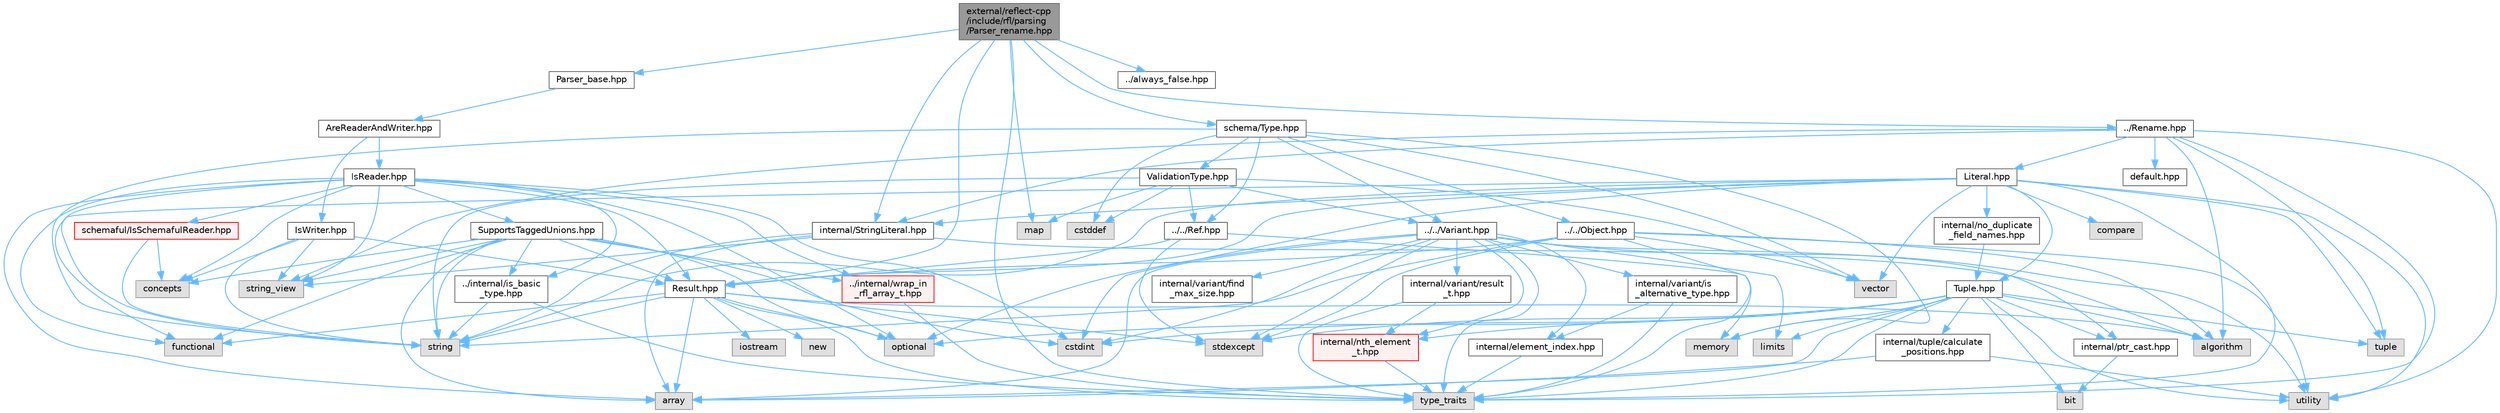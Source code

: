 digraph "external/reflect-cpp/include/rfl/parsing/Parser_rename.hpp"
{
 // LATEX_PDF_SIZE
  bgcolor="transparent";
  edge [fontname=Helvetica,fontsize=10,labelfontname=Helvetica,labelfontsize=10];
  node [fontname=Helvetica,fontsize=10,shape=box,height=0.2,width=0.4];
  Node1 [id="Node000001",label="external/reflect-cpp\l/include/rfl/parsing\l/Parser_rename.hpp",height=0.2,width=0.4,color="gray40", fillcolor="grey60", style="filled", fontcolor="black",tooltip=" "];
  Node1 -> Node2 [id="edge1_Node000001_Node000002",color="steelblue1",style="solid",tooltip=" "];
  Node2 [id="Node000002",label="map",height=0.2,width=0.4,color="grey60", fillcolor="#E0E0E0", style="filled",tooltip=" "];
  Node1 -> Node3 [id="edge2_Node000001_Node000003",color="steelblue1",style="solid",tooltip=" "];
  Node3 [id="Node000003",label="type_traits",height=0.2,width=0.4,color="grey60", fillcolor="#E0E0E0", style="filled",tooltip=" "];
  Node1 -> Node4 [id="edge3_Node000001_Node000004",color="steelblue1",style="solid",tooltip=" "];
  Node4 [id="Node000004",label="../Rename.hpp",height=0.2,width=0.4,color="grey40", fillcolor="white", style="filled",URL="$_rename_8hpp.html",tooltip=" "];
  Node4 -> Node5 [id="edge4_Node000004_Node000005",color="steelblue1",style="solid",tooltip=" "];
  Node5 [id="Node000005",label="algorithm",height=0.2,width=0.4,color="grey60", fillcolor="#E0E0E0", style="filled",tooltip=" "];
  Node4 -> Node6 [id="edge5_Node000004_Node000006",color="steelblue1",style="solid",tooltip=" "];
  Node6 [id="Node000006",label="string_view",height=0.2,width=0.4,color="grey60", fillcolor="#E0E0E0", style="filled",tooltip=" "];
  Node4 -> Node7 [id="edge6_Node000004_Node000007",color="steelblue1",style="solid",tooltip=" "];
  Node7 [id="Node000007",label="tuple",height=0.2,width=0.4,color="grey60", fillcolor="#E0E0E0", style="filled",tooltip=" "];
  Node4 -> Node3 [id="edge7_Node000004_Node000003",color="steelblue1",style="solid",tooltip=" "];
  Node4 -> Node8 [id="edge8_Node000004_Node000008",color="steelblue1",style="solid",tooltip=" "];
  Node8 [id="Node000008",label="utility",height=0.2,width=0.4,color="grey60", fillcolor="#E0E0E0", style="filled",tooltip=" "];
  Node4 -> Node9 [id="edge9_Node000004_Node000009",color="steelblue1",style="solid",tooltip=" "];
  Node9 [id="Node000009",label="Literal.hpp",height=0.2,width=0.4,color="grey40", fillcolor="white", style="filled",URL="$_literal_8hpp.html",tooltip=" "];
  Node9 -> Node10 [id="edge10_Node000009_Node000010",color="steelblue1",style="solid",tooltip=" "];
  Node10 [id="Node000010",label="compare",height=0.2,width=0.4,color="grey60", fillcolor="#E0E0E0", style="filled",tooltip=" "];
  Node9 -> Node11 [id="edge11_Node000009_Node000011",color="steelblue1",style="solid",tooltip=" "];
  Node11 [id="Node000011",label="cstdint",height=0.2,width=0.4,color="grey60", fillcolor="#E0E0E0", style="filled",tooltip=" "];
  Node9 -> Node12 [id="edge12_Node000009_Node000012",color="steelblue1",style="solid",tooltip=" "];
  Node12 [id="Node000012",label="functional",height=0.2,width=0.4,color="grey60", fillcolor="#E0E0E0", style="filled",tooltip=" "];
  Node9 -> Node13 [id="edge13_Node000009_Node000013",color="steelblue1",style="solid",tooltip=" "];
  Node13 [id="Node000013",label="string",height=0.2,width=0.4,color="grey60", fillcolor="#E0E0E0", style="filled",tooltip=" "];
  Node9 -> Node7 [id="edge14_Node000009_Node000007",color="steelblue1",style="solid",tooltip=" "];
  Node9 -> Node3 [id="edge15_Node000009_Node000003",color="steelblue1",style="solid",tooltip=" "];
  Node9 -> Node8 [id="edge16_Node000009_Node000008",color="steelblue1",style="solid",tooltip=" "];
  Node9 -> Node14 [id="edge17_Node000009_Node000014",color="steelblue1",style="solid",tooltip=" "];
  Node14 [id="Node000014",label="vector",height=0.2,width=0.4,color="grey60", fillcolor="#E0E0E0", style="filled",tooltip=" "];
  Node9 -> Node15 [id="edge18_Node000009_Node000015",color="steelblue1",style="solid",tooltip=" "];
  Node15 [id="Node000015",label="Result.hpp",height=0.2,width=0.4,color="grey40", fillcolor="white", style="filled",URL="$_result_8hpp.html",tooltip=" "];
  Node15 -> Node5 [id="edge19_Node000015_Node000005",color="steelblue1",style="solid",tooltip=" "];
  Node15 -> Node16 [id="edge20_Node000015_Node000016",color="steelblue1",style="solid",tooltip=" "];
  Node16 [id="Node000016",label="array",height=0.2,width=0.4,color="grey60", fillcolor="#E0E0E0", style="filled",tooltip=" "];
  Node15 -> Node12 [id="edge21_Node000015_Node000012",color="steelblue1",style="solid",tooltip=" "];
  Node15 -> Node17 [id="edge22_Node000015_Node000017",color="steelblue1",style="solid",tooltip=" "];
  Node17 [id="Node000017",label="iostream",height=0.2,width=0.4,color="grey60", fillcolor="#E0E0E0", style="filled",tooltip=" "];
  Node15 -> Node18 [id="edge23_Node000015_Node000018",color="steelblue1",style="solid",tooltip=" "];
  Node18 [id="Node000018",label="new",height=0.2,width=0.4,color="grey60", fillcolor="#E0E0E0", style="filled",tooltip=" "];
  Node15 -> Node19 [id="edge24_Node000015_Node000019",color="steelblue1",style="solid",tooltip=" "];
  Node19 [id="Node000019",label="optional",height=0.2,width=0.4,color="grey60", fillcolor="#E0E0E0", style="filled",tooltip=" "];
  Node15 -> Node20 [id="edge25_Node000015_Node000020",color="steelblue1",style="solid",tooltip=" "];
  Node20 [id="Node000020",label="stdexcept",height=0.2,width=0.4,color="grey60", fillcolor="#E0E0E0", style="filled",tooltip=" "];
  Node15 -> Node13 [id="edge26_Node000015_Node000013",color="steelblue1",style="solid",tooltip=" "];
  Node15 -> Node3 [id="edge27_Node000015_Node000003",color="steelblue1",style="solid",tooltip=" "];
  Node9 -> Node21 [id="edge28_Node000009_Node000021",color="steelblue1",style="solid",tooltip=" "];
  Node21 [id="Node000021",label="Tuple.hpp",height=0.2,width=0.4,color="grey40", fillcolor="white", style="filled",URL="$_tuple_8hpp.html",tooltip=" "];
  Node21 -> Node5 [id="edge29_Node000021_Node000005",color="steelblue1",style="solid",tooltip=" "];
  Node21 -> Node16 [id="edge30_Node000021_Node000016",color="steelblue1",style="solid",tooltip=" "];
  Node21 -> Node22 [id="edge31_Node000021_Node000022",color="steelblue1",style="solid",tooltip=" "];
  Node22 [id="Node000022",label="bit",height=0.2,width=0.4,color="grey60", fillcolor="#E0E0E0", style="filled",tooltip=" "];
  Node21 -> Node11 [id="edge32_Node000021_Node000011",color="steelblue1",style="solid",tooltip=" "];
  Node21 -> Node23 [id="edge33_Node000021_Node000023",color="steelblue1",style="solid",tooltip=" "];
  Node23 [id="Node000023",label="limits",height=0.2,width=0.4,color="grey60", fillcolor="#E0E0E0", style="filled",tooltip=" "];
  Node21 -> Node24 [id="edge34_Node000021_Node000024",color="steelblue1",style="solid",tooltip=" "];
  Node24 [id="Node000024",label="memory",height=0.2,width=0.4,color="grey60", fillcolor="#E0E0E0", style="filled",tooltip=" "];
  Node21 -> Node19 [id="edge35_Node000021_Node000019",color="steelblue1",style="solid",tooltip=" "];
  Node21 -> Node20 [id="edge36_Node000021_Node000020",color="steelblue1",style="solid",tooltip=" "];
  Node21 -> Node7 [id="edge37_Node000021_Node000007",color="steelblue1",style="solid",tooltip=" "];
  Node21 -> Node3 [id="edge38_Node000021_Node000003",color="steelblue1",style="solid",tooltip=" "];
  Node21 -> Node8 [id="edge39_Node000021_Node000008",color="steelblue1",style="solid",tooltip=" "];
  Node21 -> Node25 [id="edge40_Node000021_Node000025",color="steelblue1",style="solid",tooltip=" "];
  Node25 [id="Node000025",label="internal/nth_element\l_t.hpp",height=0.2,width=0.4,color="red", fillcolor="#FFF0F0", style="filled",URL="$nth__element__t_8hpp.html",tooltip=" "];
  Node25 -> Node3 [id="edge41_Node000025_Node000003",color="steelblue1",style="solid",tooltip=" "];
  Node21 -> Node27 [id="edge42_Node000021_Node000027",color="steelblue1",style="solid",tooltip=" "];
  Node27 [id="Node000027",label="internal/ptr_cast.hpp",height=0.2,width=0.4,color="grey40", fillcolor="white", style="filled",URL="$ptr__cast_8hpp.html",tooltip=" "];
  Node27 -> Node22 [id="edge43_Node000027_Node000022",color="steelblue1",style="solid",tooltip=" "];
  Node21 -> Node28 [id="edge44_Node000021_Node000028",color="steelblue1",style="solid",tooltip=" "];
  Node28 [id="Node000028",label="internal/tuple/calculate\l_positions.hpp",height=0.2,width=0.4,color="grey40", fillcolor="white", style="filled",URL="$calculate__positions_8hpp.html",tooltip=" "];
  Node28 -> Node16 [id="edge45_Node000028_Node000016",color="steelblue1",style="solid",tooltip=" "];
  Node28 -> Node8 [id="edge46_Node000028_Node000008",color="steelblue1",style="solid",tooltip=" "];
  Node9 -> Node29 [id="edge47_Node000009_Node000029",color="steelblue1",style="solid",tooltip=" "];
  Node29 [id="Node000029",label="internal/StringLiteral.hpp",height=0.2,width=0.4,color="grey40", fillcolor="white", style="filled",URL="$_string_literal_8hpp.html",tooltip=" "];
  Node29 -> Node5 [id="edge48_Node000029_Node000005",color="steelblue1",style="solid",tooltip=" "];
  Node29 -> Node16 [id="edge49_Node000029_Node000016",color="steelblue1",style="solid",tooltip=" "];
  Node29 -> Node13 [id="edge50_Node000029_Node000013",color="steelblue1",style="solid",tooltip=" "];
  Node29 -> Node6 [id="edge51_Node000029_Node000006",color="steelblue1",style="solid",tooltip=" "];
  Node9 -> Node30 [id="edge52_Node000009_Node000030",color="steelblue1",style="solid",tooltip=" "];
  Node30 [id="Node000030",label="internal/no_duplicate\l_field_names.hpp",height=0.2,width=0.4,color="grey40", fillcolor="white", style="filled",URL="$no__duplicate__field__names_8hpp.html",tooltip=" "];
  Node30 -> Node21 [id="edge53_Node000030_Node000021",color="steelblue1",style="solid",tooltip=" "];
  Node4 -> Node31 [id="edge54_Node000004_Node000031",color="steelblue1",style="solid",tooltip=" "];
  Node31 [id="Node000031",label="default.hpp",height=0.2,width=0.4,color="grey40", fillcolor="white", style="filled",URL="$default_8hpp.html",tooltip=" "];
  Node4 -> Node29 [id="edge55_Node000004_Node000029",color="steelblue1",style="solid",tooltip=" "];
  Node1 -> Node15 [id="edge56_Node000001_Node000015",color="steelblue1",style="solid",tooltip=" "];
  Node1 -> Node32 [id="edge57_Node000001_Node000032",color="steelblue1",style="solid",tooltip=" "];
  Node32 [id="Node000032",label="../always_false.hpp",height=0.2,width=0.4,color="grey40", fillcolor="white", style="filled",URL="$always__false_8hpp.html",tooltip=" "];
  Node1 -> Node29 [id="edge58_Node000001_Node000029",color="steelblue1",style="solid",tooltip=" "];
  Node1 -> Node33 [id="edge59_Node000001_Node000033",color="steelblue1",style="solid",tooltip=" "];
  Node33 [id="Node000033",label="Parser_base.hpp",height=0.2,width=0.4,color="grey40", fillcolor="white", style="filled",URL="$_parser__base_8hpp.html",tooltip=" "];
  Node33 -> Node34 [id="edge60_Node000033_Node000034",color="steelblue1",style="solid",tooltip=" "];
  Node34 [id="Node000034",label="AreReaderAndWriter.hpp",height=0.2,width=0.4,color="grey40", fillcolor="white", style="filled",URL="$_are_reader_and_writer_8hpp.html",tooltip=" "];
  Node34 -> Node35 [id="edge61_Node000034_Node000035",color="steelblue1",style="solid",tooltip=" "];
  Node35 [id="Node000035",label="IsReader.hpp",height=0.2,width=0.4,color="grey40", fillcolor="white", style="filled",URL="$_is_reader_8hpp.html",tooltip=" "];
  Node35 -> Node16 [id="edge62_Node000035_Node000016",color="steelblue1",style="solid",tooltip=" "];
  Node35 -> Node36 [id="edge63_Node000035_Node000036",color="steelblue1",style="solid",tooltip=" "];
  Node36 [id="Node000036",label="concepts",height=0.2,width=0.4,color="grey60", fillcolor="#E0E0E0", style="filled",tooltip=" "];
  Node35 -> Node11 [id="edge64_Node000035_Node000011",color="steelblue1",style="solid",tooltip=" "];
  Node35 -> Node12 [id="edge65_Node000035_Node000012",color="steelblue1",style="solid",tooltip=" "];
  Node35 -> Node19 [id="edge66_Node000035_Node000019",color="steelblue1",style="solid",tooltip=" "];
  Node35 -> Node13 [id="edge67_Node000035_Node000013",color="steelblue1",style="solid",tooltip=" "];
  Node35 -> Node6 [id="edge68_Node000035_Node000006",color="steelblue1",style="solid",tooltip=" "];
  Node35 -> Node15 [id="edge69_Node000035_Node000015",color="steelblue1",style="solid",tooltip=" "];
  Node35 -> Node37 [id="edge70_Node000035_Node000037",color="steelblue1",style="solid",tooltip=" "];
  Node37 [id="Node000037",label="../internal/is_basic\l_type.hpp",height=0.2,width=0.4,color="grey40", fillcolor="white", style="filled",URL="$is__basic__type_8hpp.html",tooltip=" "];
  Node37 -> Node13 [id="edge71_Node000037_Node000013",color="steelblue1",style="solid",tooltip=" "];
  Node37 -> Node3 [id="edge72_Node000037_Node000003",color="steelblue1",style="solid",tooltip=" "];
  Node35 -> Node38 [id="edge73_Node000035_Node000038",color="steelblue1",style="solid",tooltip=" "];
  Node38 [id="Node000038",label="../internal/wrap_in\l_rfl_array_t.hpp",height=0.2,width=0.4,color="red", fillcolor="#FFF0F0", style="filled",URL="$wrap__in__rfl__array__t_8hpp.html",tooltip=" "];
  Node38 -> Node3 [id="edge74_Node000038_Node000003",color="steelblue1",style="solid",tooltip=" "];
  Node35 -> Node42 [id="edge75_Node000035_Node000042",color="steelblue1",style="solid",tooltip=" "];
  Node42 [id="Node000042",label="SupportsTaggedUnions.hpp",height=0.2,width=0.4,color="grey40", fillcolor="white", style="filled",URL="$_supports_tagged_unions_8hpp.html",tooltip=" "];
  Node42 -> Node16 [id="edge76_Node000042_Node000016",color="steelblue1",style="solid",tooltip=" "];
  Node42 -> Node36 [id="edge77_Node000042_Node000036",color="steelblue1",style="solid",tooltip=" "];
  Node42 -> Node11 [id="edge78_Node000042_Node000011",color="steelblue1",style="solid",tooltip=" "];
  Node42 -> Node12 [id="edge79_Node000042_Node000012",color="steelblue1",style="solid",tooltip=" "];
  Node42 -> Node19 [id="edge80_Node000042_Node000019",color="steelblue1",style="solid",tooltip=" "];
  Node42 -> Node13 [id="edge81_Node000042_Node000013",color="steelblue1",style="solid",tooltip=" "];
  Node42 -> Node6 [id="edge82_Node000042_Node000006",color="steelblue1",style="solid",tooltip=" "];
  Node42 -> Node15 [id="edge83_Node000042_Node000015",color="steelblue1",style="solid",tooltip=" "];
  Node42 -> Node37 [id="edge84_Node000042_Node000037",color="steelblue1",style="solid",tooltip=" "];
  Node42 -> Node38 [id="edge85_Node000042_Node000038",color="steelblue1",style="solid",tooltip=" "];
  Node35 -> Node43 [id="edge86_Node000035_Node000043",color="steelblue1",style="solid",tooltip=" "];
  Node43 [id="Node000043",label="schemaful/IsSchemafulReader.hpp",height=0.2,width=0.4,color="red", fillcolor="#FFF0F0", style="filled",URL="$_is_schemaful_reader_8hpp.html",tooltip=" "];
  Node43 -> Node36 [id="edge87_Node000043_Node000036",color="steelblue1",style="solid",tooltip=" "];
  Node43 -> Node13 [id="edge88_Node000043_Node000013",color="steelblue1",style="solid",tooltip=" "];
  Node34 -> Node45 [id="edge89_Node000034_Node000045",color="steelblue1",style="solid",tooltip=" "];
  Node45 [id="Node000045",label="IsWriter.hpp",height=0.2,width=0.4,color="grey40", fillcolor="white", style="filled",URL="$_is_writer_8hpp.html",tooltip=" "];
  Node45 -> Node36 [id="edge90_Node000045_Node000036",color="steelblue1",style="solid",tooltip=" "];
  Node45 -> Node13 [id="edge91_Node000045_Node000013",color="steelblue1",style="solid",tooltip=" "];
  Node45 -> Node6 [id="edge92_Node000045_Node000006",color="steelblue1",style="solid",tooltip=" "];
  Node45 -> Node15 [id="edge93_Node000045_Node000015",color="steelblue1",style="solid",tooltip=" "];
  Node1 -> Node46 [id="edge94_Node000001_Node000046",color="steelblue1",style="solid",tooltip=" "];
  Node46 [id="Node000046",label="schema/Type.hpp",height=0.2,width=0.4,color="grey40", fillcolor="white", style="filled",URL="$parsing_2schema_2_type_8hpp.html",tooltip=" "];
  Node46 -> Node40 [id="edge95_Node000046_Node000040",color="steelblue1",style="solid",tooltip=" "];
  Node40 [id="Node000040",label="cstddef",height=0.2,width=0.4,color="grey60", fillcolor="#E0E0E0", style="filled",tooltip=" "];
  Node46 -> Node24 [id="edge96_Node000046_Node000024",color="steelblue1",style="solid",tooltip=" "];
  Node46 -> Node13 [id="edge97_Node000046_Node000013",color="steelblue1",style="solid",tooltip=" "];
  Node46 -> Node14 [id="edge98_Node000046_Node000014",color="steelblue1",style="solid",tooltip=" "];
  Node46 -> Node47 [id="edge99_Node000046_Node000047",color="steelblue1",style="solid",tooltip=" "];
  Node47 [id="Node000047",label="../../Object.hpp",height=0.2,width=0.4,color="grey40", fillcolor="white", style="filled",URL="$_object_8hpp.html",tooltip=" "];
  Node47 -> Node5 [id="edge100_Node000047_Node000005",color="steelblue1",style="solid",tooltip=" "];
  Node47 -> Node20 [id="edge101_Node000047_Node000020",color="steelblue1",style="solid",tooltip=" "];
  Node47 -> Node13 [id="edge102_Node000047_Node000013",color="steelblue1",style="solid",tooltip=" "];
  Node47 -> Node3 [id="edge103_Node000047_Node000003",color="steelblue1",style="solid",tooltip=" "];
  Node47 -> Node8 [id="edge104_Node000047_Node000008",color="steelblue1",style="solid",tooltip=" "];
  Node47 -> Node14 [id="edge105_Node000047_Node000014",color="steelblue1",style="solid",tooltip=" "];
  Node47 -> Node15 [id="edge106_Node000047_Node000015",color="steelblue1",style="solid",tooltip=" "];
  Node46 -> Node48 [id="edge107_Node000046_Node000048",color="steelblue1",style="solid",tooltip=" "];
  Node48 [id="Node000048",label="../../Ref.hpp",height=0.2,width=0.4,color="grey40", fillcolor="white", style="filled",URL="$_ref_8hpp.html",tooltip=" "];
  Node48 -> Node24 [id="edge108_Node000048_Node000024",color="steelblue1",style="solid",tooltip=" "];
  Node48 -> Node20 [id="edge109_Node000048_Node000020",color="steelblue1",style="solid",tooltip=" "];
  Node48 -> Node15 [id="edge110_Node000048_Node000015",color="steelblue1",style="solid",tooltip=" "];
  Node46 -> Node49 [id="edge111_Node000046_Node000049",color="steelblue1",style="solid",tooltip=" "];
  Node49 [id="Node000049",label="../../Variant.hpp",height=0.2,width=0.4,color="grey40", fillcolor="white", style="filled",URL="$_variant_8hpp.html",tooltip=" "];
  Node49 -> Node16 [id="edge112_Node000049_Node000016",color="steelblue1",style="solid",tooltip=" "];
  Node49 -> Node11 [id="edge113_Node000049_Node000011",color="steelblue1",style="solid",tooltip=" "];
  Node49 -> Node23 [id="edge114_Node000049_Node000023",color="steelblue1",style="solid",tooltip=" "];
  Node49 -> Node19 [id="edge115_Node000049_Node000019",color="steelblue1",style="solid",tooltip=" "];
  Node49 -> Node20 [id="edge116_Node000049_Node000020",color="steelblue1",style="solid",tooltip=" "];
  Node49 -> Node3 [id="edge117_Node000049_Node000003",color="steelblue1",style="solid",tooltip=" "];
  Node49 -> Node8 [id="edge118_Node000049_Node000008",color="steelblue1",style="solid",tooltip=" "];
  Node49 -> Node50 [id="edge119_Node000049_Node000050",color="steelblue1",style="solid",tooltip=" "];
  Node50 [id="Node000050",label="internal/element_index.hpp",height=0.2,width=0.4,color="grey40", fillcolor="white", style="filled",URL="$element__index_8hpp.html",tooltip=" "];
  Node50 -> Node3 [id="edge120_Node000050_Node000003",color="steelblue1",style="solid",tooltip=" "];
  Node49 -> Node25 [id="edge121_Node000049_Node000025",color="steelblue1",style="solid",tooltip=" "];
  Node49 -> Node51 [id="edge122_Node000049_Node000051",color="steelblue1",style="solid",tooltip=" "];
  Node51 [id="Node000051",label="internal/variant/find\l_max_size.hpp",height=0.2,width=0.4,color="grey40", fillcolor="white", style="filled",URL="$find__max__size_8hpp.html",tooltip=" "];
  Node49 -> Node52 [id="edge123_Node000049_Node000052",color="steelblue1",style="solid",tooltip=" "];
  Node52 [id="Node000052",label="internal/variant/is\l_alternative_type.hpp",height=0.2,width=0.4,color="grey40", fillcolor="white", style="filled",URL="$is__alternative__type_8hpp.html",tooltip=" "];
  Node52 -> Node3 [id="edge124_Node000052_Node000003",color="steelblue1",style="solid",tooltip=" "];
  Node52 -> Node50 [id="edge125_Node000052_Node000050",color="steelblue1",style="solid",tooltip=" "];
  Node49 -> Node53 [id="edge126_Node000049_Node000053",color="steelblue1",style="solid",tooltip=" "];
  Node53 [id="Node000053",label="internal/variant/result\l_t.hpp",height=0.2,width=0.4,color="grey40", fillcolor="white", style="filled",URL="$result__t_8hpp.html",tooltip=" "];
  Node53 -> Node3 [id="edge127_Node000053_Node000003",color="steelblue1",style="solid",tooltip=" "];
  Node53 -> Node25 [id="edge128_Node000053_Node000025",color="steelblue1",style="solid",tooltip=" "];
  Node49 -> Node27 [id="edge129_Node000049_Node000027",color="steelblue1",style="solid",tooltip=" "];
  Node46 -> Node54 [id="edge130_Node000046_Node000054",color="steelblue1",style="solid",tooltip=" "];
  Node54 [id="Node000054",label="ValidationType.hpp",height=0.2,width=0.4,color="grey40", fillcolor="white", style="filled",URL="$_validation_type_8hpp.html",tooltip=" "];
  Node54 -> Node40 [id="edge131_Node000054_Node000040",color="steelblue1",style="solid",tooltip=" "];
  Node54 -> Node2 [id="edge132_Node000054_Node000002",color="steelblue1",style="solid",tooltip=" "];
  Node54 -> Node13 [id="edge133_Node000054_Node000013",color="steelblue1",style="solid",tooltip=" "];
  Node54 -> Node14 [id="edge134_Node000054_Node000014",color="steelblue1",style="solid",tooltip=" "];
  Node54 -> Node48 [id="edge135_Node000054_Node000048",color="steelblue1",style="solid",tooltip=" "];
  Node54 -> Node49 [id="edge136_Node000054_Node000049",color="steelblue1",style="solid",tooltip=" "];
}
